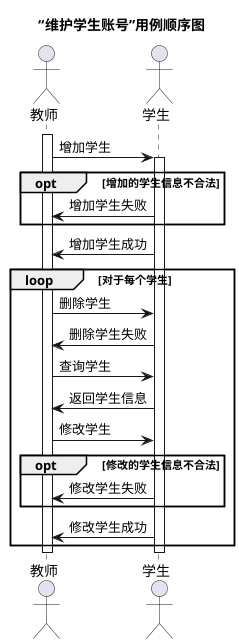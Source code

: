 @startuml

title:“维护学生账号”用例顺序图

actor 教师
actor 学生

activate 教师
    教师->学生:增加学生
    activate 学生
        opt 增加的学生信息不合法
            学生->教师:增加学生失败
        end opt
        学生->教师:增加学生成功

        loop 对于每个学生
            教师->学生:删除学生
            学生->教师:删除学生失败
            教师->学生:查询学生
            学生->教师:返回学生信息
            教师->学生:修改学生
            opt 修改的学生信息不合法
                学生->教师:修改学生失败
            end opt
            学生->教师:修改学生成功
        end loop
    deactivate 学生
deactivate 教师

@enduml
